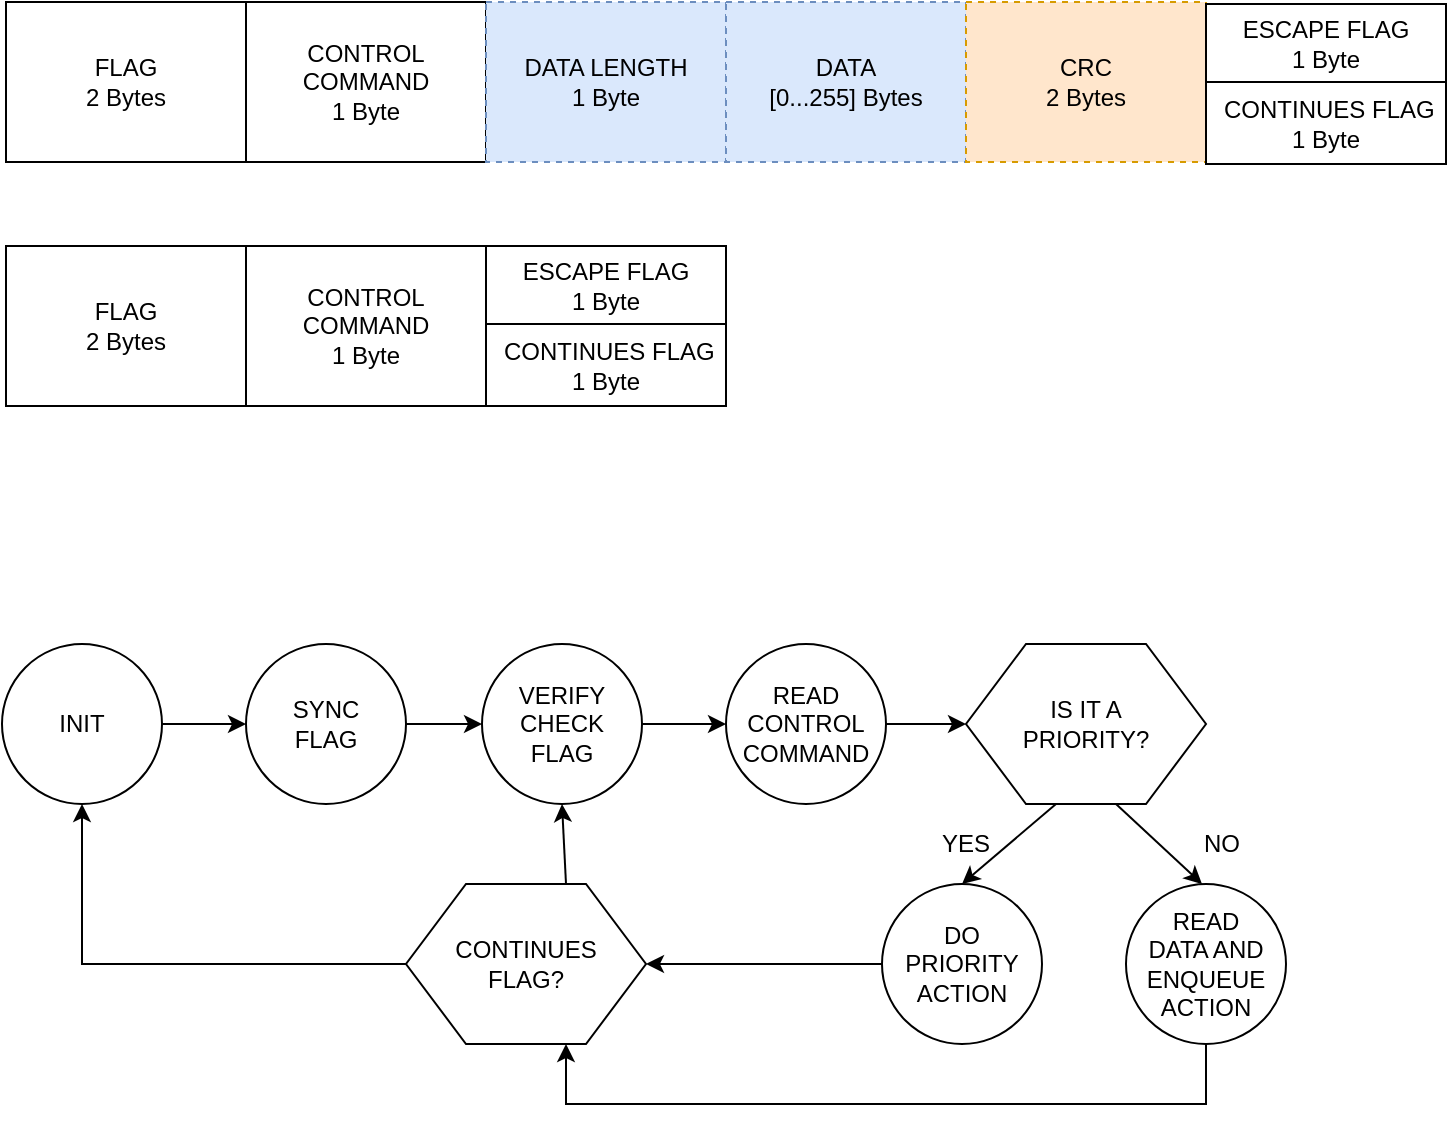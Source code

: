 <mxfile version="10.7.4" type="device"><diagram id="tABSWw707pp7YsEHJQoF" name="Page-1"><mxGraphModel dx="754" dy="691" grid="1" gridSize="10" guides="1" tooltips="1" connect="1" arrows="1" fold="1" page="1" pageScale="1" pageWidth="827" pageHeight="1169" math="0" shadow="0"><root><mxCell id="0"/><mxCell id="1" parent="0"/><mxCell id="rmqi4r7pKYRXRSPhBbbQ-1" value="FLAG&lt;br&gt;2 Bytes&lt;br&gt;" style="rounded=0;whiteSpace=wrap;html=1;" parent="1" vertex="1"><mxGeometry x="42" y="279" width="120" height="80" as="geometry"/></mxCell><mxCell id="rmqi4r7pKYRXRSPhBbbQ-3" value="CONTROL&lt;br&gt;COMMAND&lt;br&gt;1 Byte&lt;br&gt;" style="rounded=0;whiteSpace=wrap;html=1;" parent="1" vertex="1"><mxGeometry x="162" y="279" width="120" height="80" as="geometry"/></mxCell><mxCell id="rmqi4r7pKYRXRSPhBbbQ-4" value="DATA LENGTH&lt;br&gt;1 Byte&lt;br&gt;" style="rounded=0;whiteSpace=wrap;html=1;dashed=1;fillColor=#dae8fc;strokeColor=#6c8ebf;" parent="1" vertex="1"><mxGeometry x="282" y="279" width="120" height="80" as="geometry"/></mxCell><mxCell id="rmqi4r7pKYRXRSPhBbbQ-5" value="DATA&lt;br&gt;[0...255] Bytes&lt;br&gt;" style="rounded=0;whiteSpace=wrap;html=1;dashed=1;fillColor=#dae8fc;strokeColor=#6c8ebf;" parent="1" vertex="1"><mxGeometry x="402" y="279" width="120" height="80" as="geometry"/></mxCell><mxCell id="rmqi4r7pKYRXRSPhBbbQ-6" value="CRC&lt;br&gt;2 Bytes&lt;br&gt;" style="rounded=0;whiteSpace=wrap;html=1;dashed=1;fillColor=#ffe6cc;strokeColor=#d79b00;" parent="1" vertex="1"><mxGeometry x="522" y="279" width="120" height="80" as="geometry"/></mxCell><mxCell id="rmqi4r7pKYRXRSPhBbbQ-8" value="CONTROL&lt;br&gt;COMMAND&lt;br&gt;1 Byte&lt;br&gt;" style="rounded=0;whiteSpace=wrap;html=1;" parent="1" vertex="1"><mxGeometry x="162" y="401" width="120" height="80" as="geometry"/></mxCell><mxCell id="rmqi4r7pKYRXRSPhBbbQ-11" value="&amp;nbsp;CONTINUES FLAG&lt;br&gt;1 Byte&lt;br&gt;" style="rounded=0;whiteSpace=wrap;html=1;" parent="1" vertex="1"><mxGeometry x="642" y="319" width="120" height="41" as="geometry"/></mxCell><mxCell id="rmqi4r7pKYRXRSPhBbbQ-12" value="ESCAPE FLAG&lt;br&gt;1 Byte&lt;br&gt;" style="rounded=0;whiteSpace=wrap;html=1;" parent="1" vertex="1"><mxGeometry x="642" y="280" width="120" height="39" as="geometry"/></mxCell><mxCell id="3y4Aap9Cc8uRdMN_xFsn-1" value="FLAG&lt;br&gt;2 Bytes&lt;br&gt;" style="rounded=0;whiteSpace=wrap;html=1;" vertex="1" parent="1"><mxGeometry x="42" y="401" width="120" height="80" as="geometry"/></mxCell><mxCell id="3y4Aap9Cc8uRdMN_xFsn-2" value="&amp;nbsp;CONTINUES FLAG&lt;br&gt;1 Byte&lt;br&gt;" style="rounded=0;whiteSpace=wrap;html=1;" vertex="1" parent="1"><mxGeometry x="282" y="440" width="120" height="41" as="geometry"/></mxCell><mxCell id="3y4Aap9Cc8uRdMN_xFsn-3" value="ESCAPE FLAG&lt;br&gt;1 Byte&lt;br&gt;" style="rounded=0;whiteSpace=wrap;html=1;" vertex="1" parent="1"><mxGeometry x="282" y="401" width="120" height="39" as="geometry"/></mxCell><mxCell id="3y4Aap9Cc8uRdMN_xFsn-4" value="SYNC&lt;br&gt;FLAG&lt;br&gt;" style="ellipse;whiteSpace=wrap;html=1;aspect=fixed;" vertex="1" parent="1"><mxGeometry x="162" y="600" width="80" height="80" as="geometry"/></mxCell><mxCell id="3y4Aap9Cc8uRdMN_xFsn-5" value="" style="endArrow=classic;html=1;entryX=0;entryY=0.5;entryDx=0;entryDy=0;" edge="1" parent="1" target="3y4Aap9Cc8uRdMN_xFsn-4"><mxGeometry width="50" height="50" relative="1" as="geometry"><mxPoint x="120" y="640" as="sourcePoint"/><mxPoint x="140" y="575" as="targetPoint"/></mxGeometry></mxCell><mxCell id="3y4Aap9Cc8uRdMN_xFsn-6" value="INIT" style="text;html=1;strokeColor=none;fillColor=none;align=center;verticalAlign=middle;whiteSpace=wrap;rounded=0;" vertex="1" parent="1"><mxGeometry x="70" y="630" width="40" height="20" as="geometry"/></mxCell><mxCell id="3y4Aap9Cc8uRdMN_xFsn-11" value="" style="edgeStyle=orthogonalEdgeStyle;rounded=0;orthogonalLoop=1;jettySize=auto;html=1;" edge="1" parent="1" source="3y4Aap9Cc8uRdMN_xFsn-7"><mxGeometry relative="1" as="geometry"><mxPoint x="402" y="640" as="targetPoint"/></mxGeometry></mxCell><mxCell id="3y4Aap9Cc8uRdMN_xFsn-7" value="VERIFY&lt;br&gt;CHECK&lt;br&gt;FLAG&lt;br&gt;" style="ellipse;whiteSpace=wrap;html=1;aspect=fixed;" vertex="1" parent="1"><mxGeometry x="280" y="600" width="80" height="80" as="geometry"/></mxCell><mxCell id="3y4Aap9Cc8uRdMN_xFsn-8" value="" style="endArrow=classic;html=1;entryX=0;entryY=0.5;entryDx=0;entryDy=0;exitX=1;exitY=0.5;exitDx=0;exitDy=0;" edge="1" parent="1" source="3y4Aap9Cc8uRdMN_xFsn-4" target="3y4Aap9Cc8uRdMN_xFsn-7"><mxGeometry width="50" height="50" relative="1" as="geometry"><mxPoint x="40" y="750" as="sourcePoint"/><mxPoint x="90" y="700" as="targetPoint"/></mxGeometry></mxCell><mxCell id="3y4Aap9Cc8uRdMN_xFsn-12" value="&lt;span&gt;IS IT A &lt;br&gt;PRIORITY?&lt;br&gt;&lt;/span&gt;" style="shape=hexagon;perimeter=hexagonPerimeter2;whiteSpace=wrap;html=1;" vertex="1" parent="1"><mxGeometry x="522" y="600" width="120" height="80" as="geometry"/></mxCell><mxCell id="3y4Aap9Cc8uRdMN_xFsn-13" value="" style="endArrow=classic;html=1;exitX=0.375;exitY=1;exitDx=0;exitDy=0;" edge="1" parent="1" source="3y4Aap9Cc8uRdMN_xFsn-12"><mxGeometry width="50" height="50" relative="1" as="geometry"><mxPoint x="160" y="750" as="sourcePoint"/><mxPoint x="520" y="720" as="targetPoint"/></mxGeometry></mxCell><mxCell id="3y4Aap9Cc8uRdMN_xFsn-14" value="" style="endArrow=classic;html=1;exitX=0.625;exitY=1;exitDx=0;exitDy=0;" edge="1" parent="1" source="3y4Aap9Cc8uRdMN_xFsn-12"><mxGeometry width="50" height="50" relative="1" as="geometry"><mxPoint x="577" y="690" as="sourcePoint"/><mxPoint x="640" y="720" as="targetPoint"/></mxGeometry></mxCell><mxCell id="3y4Aap9Cc8uRdMN_xFsn-18" value="" style="edgeStyle=orthogonalEdgeStyle;rounded=0;orthogonalLoop=1;jettySize=auto;html=1;" edge="1" parent="1" source="3y4Aap9Cc8uRdMN_xFsn-17" target="3y4Aap9Cc8uRdMN_xFsn-12"><mxGeometry relative="1" as="geometry"/></mxCell><mxCell id="3y4Aap9Cc8uRdMN_xFsn-17" value="READ&lt;br&gt;CONTROL&lt;br&gt;COMMAND&lt;br&gt;" style="ellipse;whiteSpace=wrap;html=1;aspect=fixed;" vertex="1" parent="1"><mxGeometry x="402" y="600" width="80" height="80" as="geometry"/></mxCell><mxCell id="3y4Aap9Cc8uRdMN_xFsn-28" style="edgeStyle=orthogonalEdgeStyle;rounded=0;orthogonalLoop=1;jettySize=auto;html=1;entryX=1;entryY=0.5;entryDx=0;entryDy=0;" edge="1" parent="1" source="3y4Aap9Cc8uRdMN_xFsn-19"><mxGeometry relative="1" as="geometry"><mxPoint x="362" y="760" as="targetPoint"/></mxGeometry></mxCell><mxCell id="3y4Aap9Cc8uRdMN_xFsn-19" value="DO&lt;br&gt;PRIORITY&lt;br&gt;ACTION&lt;br&gt;" style="ellipse;whiteSpace=wrap;html=1;aspect=fixed;" vertex="1" parent="1"><mxGeometry x="480" y="720" width="80" height="80" as="geometry"/></mxCell><mxCell id="3y4Aap9Cc8uRdMN_xFsn-20" value="YES" style="text;html=1;strokeColor=none;fillColor=none;align=center;verticalAlign=middle;whiteSpace=wrap;rounded=0;" vertex="1" parent="1"><mxGeometry x="502" y="690" width="40" height="20" as="geometry"/></mxCell><mxCell id="3y4Aap9Cc8uRdMN_xFsn-21" value="NO" style="text;html=1;strokeColor=none;fillColor=none;align=center;verticalAlign=middle;whiteSpace=wrap;rounded=0;" vertex="1" parent="1"><mxGeometry x="630" y="690" width="40" height="20" as="geometry"/></mxCell><mxCell id="3y4Aap9Cc8uRdMN_xFsn-29" style="edgeStyle=orthogonalEdgeStyle;rounded=0;orthogonalLoop=1;jettySize=auto;html=1;exitX=0.5;exitY=1;exitDx=0;exitDy=0;entryX=0.5;entryY=1;entryDx=0;entryDy=0;" edge="1" parent="1" source="3y4Aap9Cc8uRdMN_xFsn-22"><mxGeometry relative="1" as="geometry"><mxPoint x="322" y="800" as="targetPoint"/><Array as="points"><mxPoint x="642" y="830"/><mxPoint x="322" y="830"/></Array></mxGeometry></mxCell><mxCell id="3y4Aap9Cc8uRdMN_xFsn-22" value="READ&lt;br&gt;DATA AND&lt;br&gt;ENQUEUE&lt;br&gt;ACTION&lt;br&gt;" style="ellipse;whiteSpace=wrap;html=1;aspect=fixed;" vertex="1" parent="1"><mxGeometry x="602" y="720" width="80" height="80" as="geometry"/></mxCell><mxCell id="3y4Aap9Cc8uRdMN_xFsn-24" value="INIT" style="ellipse;whiteSpace=wrap;html=1;aspect=fixed;" vertex="1" parent="1"><mxGeometry x="40" y="600" width="80" height="80" as="geometry"/></mxCell><mxCell id="3y4Aap9Cc8uRdMN_xFsn-27" value="" style="endArrow=classic;html=1;entryX=0.5;entryY=1;entryDx=0;entryDy=0;exitX=0.5;exitY=0;exitDx=0;exitDy=0;" edge="1" parent="1" target="3y4Aap9Cc8uRdMN_xFsn-7"><mxGeometry width="50" height="50" relative="1" as="geometry"><mxPoint x="322" y="720" as="sourcePoint"/><mxPoint x="340" y="680" as="targetPoint"/></mxGeometry></mxCell><mxCell id="3y4Aap9Cc8uRdMN_xFsn-32" style="edgeStyle=orthogonalEdgeStyle;rounded=0;orthogonalLoop=1;jettySize=auto;html=1;exitX=0;exitY=0.5;exitDx=0;exitDy=0;entryX=0.5;entryY=1;entryDx=0;entryDy=0;" edge="1" parent="1" source="3y4Aap9Cc8uRdMN_xFsn-30" target="3y4Aap9Cc8uRdMN_xFsn-24"><mxGeometry relative="1" as="geometry"/></mxCell><mxCell id="3y4Aap9Cc8uRdMN_xFsn-30" value="&lt;span&gt;CONTINUES&lt;br&gt;FLAG?&lt;br&gt;&lt;/span&gt;" style="shape=hexagon;perimeter=hexagonPerimeter2;whiteSpace=wrap;html=1;" vertex="1" parent="1"><mxGeometry x="242" y="720" width="120" height="80" as="geometry"/></mxCell></root></mxGraphModel></diagram></mxfile>